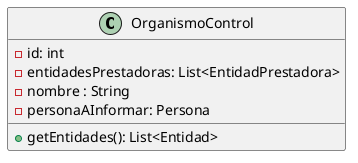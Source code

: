 @startuml
'https://plantuml.com/class-diagram

class OrganismoControl{
    - id: int
    - entidadesPrestadoras: List<EntidadPrestadora>
    - nombre : String
    - personaAInformar: Persona

    + getEntidades(): List<Entidad>
}

@enduml